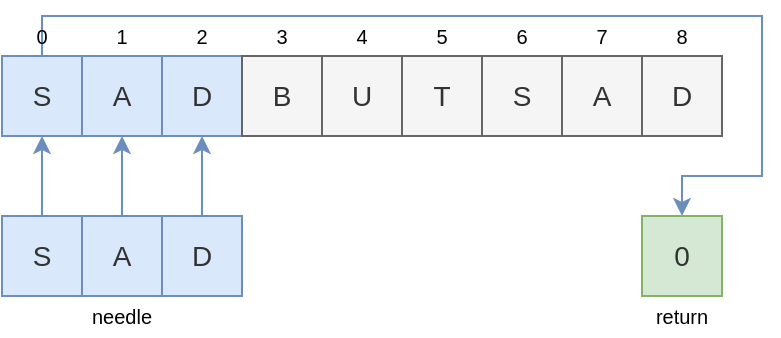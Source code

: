 <mxfile version="26.0.9">
  <diagram name="1" id="AS0sLA-gUJZffBNNmKCp">
    <mxGraphModel dx="988" dy="586" grid="1" gridSize="10" guides="1" tooltips="1" connect="1" arrows="1" fold="1" page="1" pageScale="1" pageWidth="460" pageHeight="240" math="0" shadow="0">
      <root>
        <mxCell id="YqY_Bc5etBFNPCDuBgaJ-0" />
        <mxCell id="YqY_Bc5etBFNPCDuBgaJ-1" parent="YqY_Bc5etBFNPCDuBgaJ-0" />
        <mxCell id="K2cYIfPt5Gem7JRtnf8G-24" style="edgeStyle=orthogonalEdgeStyle;rounded=0;orthogonalLoop=1;jettySize=auto;html=1;exitX=0.5;exitY=0;exitDx=0;exitDy=0;entryX=0.5;entryY=0;entryDx=0;entryDy=0;fillColor=#dae8fc;strokeColor=#6c8ebf;" edge="1" parent="YqY_Bc5etBFNPCDuBgaJ-1" source="UF_0MwWMYEYdy6iJfK7G-52" target="K2cYIfPt5Gem7JRtnf8G-22">
          <mxGeometry relative="1" as="geometry">
            <Array as="points">
              <mxPoint x="60" y="40" />
              <mxPoint x="420" y="40" />
              <mxPoint x="420" y="120" />
              <mxPoint x="380" y="120" />
            </Array>
          </mxGeometry>
        </mxCell>
        <mxCell id="UF_0MwWMYEYdy6iJfK7G-52" value="S" style="text;html=1;align=center;verticalAlign=middle;whiteSpace=wrap;rounded=0;fillColor=#dae8fc;strokeColor=#6c8ebf;fontSize=14;fontColor=#333333;" parent="YqY_Bc5etBFNPCDuBgaJ-1" vertex="1">
          <mxGeometry x="40" y="60" width="40" height="40" as="geometry" />
        </mxCell>
        <mxCell id="UF_0MwWMYEYdy6iJfK7G-53" value="A" style="text;html=1;align=center;verticalAlign=middle;whiteSpace=wrap;rounded=0;fillColor=#dae8fc;strokeColor=#6c8ebf;fontSize=14;fontColor=#333333;" parent="YqY_Bc5etBFNPCDuBgaJ-1" vertex="1">
          <mxGeometry x="80" y="60" width="40" height="40" as="geometry" />
        </mxCell>
        <mxCell id="UF_0MwWMYEYdy6iJfK7G-54" value="D" style="text;html=1;align=center;verticalAlign=middle;whiteSpace=wrap;rounded=0;fillColor=#dae8fc;strokeColor=#6c8ebf;fontSize=14;fontColor=#333333;" parent="YqY_Bc5etBFNPCDuBgaJ-1" vertex="1">
          <mxGeometry x="120" y="60" width="40" height="40" as="geometry" />
        </mxCell>
        <mxCell id="UF_0MwWMYEYdy6iJfK7G-55" value="B" style="text;html=1;align=center;verticalAlign=middle;whiteSpace=wrap;rounded=0;fillColor=#f5f5f5;strokeColor=#666666;fontSize=14;fontColor=#333333;" parent="YqY_Bc5etBFNPCDuBgaJ-1" vertex="1">
          <mxGeometry x="160" y="60" width="40" height="40" as="geometry" />
        </mxCell>
        <mxCell id="K2cYIfPt5Gem7JRtnf8G-0" value="U" style="text;html=1;align=center;verticalAlign=middle;whiteSpace=wrap;rounded=0;fillColor=#f5f5f5;strokeColor=#666666;fontSize=14;fontColor=#333333;" vertex="1" parent="YqY_Bc5etBFNPCDuBgaJ-1">
          <mxGeometry x="200" y="60" width="40" height="40" as="geometry" />
        </mxCell>
        <mxCell id="K2cYIfPt5Gem7JRtnf8G-1" value="T" style="text;html=1;align=center;verticalAlign=middle;whiteSpace=wrap;rounded=0;fillColor=#f5f5f5;strokeColor=#666666;fontSize=14;fontColor=#333333;" vertex="1" parent="YqY_Bc5etBFNPCDuBgaJ-1">
          <mxGeometry x="240" y="60" width="40" height="40" as="geometry" />
        </mxCell>
        <mxCell id="K2cYIfPt5Gem7JRtnf8G-2" value="S" style="text;html=1;align=center;verticalAlign=middle;whiteSpace=wrap;rounded=0;fillColor=#f5f5f5;strokeColor=#666666;fontSize=14;fontColor=#333333;" vertex="1" parent="YqY_Bc5etBFNPCDuBgaJ-1">
          <mxGeometry x="280" y="60" width="40" height="40" as="geometry" />
        </mxCell>
        <mxCell id="K2cYIfPt5Gem7JRtnf8G-3" value="A" style="text;html=1;align=center;verticalAlign=middle;whiteSpace=wrap;rounded=0;fillColor=#f5f5f5;strokeColor=#666666;fontSize=14;fontColor=#333333;" vertex="1" parent="YqY_Bc5etBFNPCDuBgaJ-1">
          <mxGeometry x="320" y="60" width="40" height="40" as="geometry" />
        </mxCell>
        <mxCell id="K2cYIfPt5Gem7JRtnf8G-4" value="D" style="text;html=1;align=center;verticalAlign=middle;whiteSpace=wrap;rounded=0;fillColor=#f5f5f5;strokeColor=#666666;fontSize=14;fontColor=#333333;" vertex="1" parent="YqY_Bc5etBFNPCDuBgaJ-1">
          <mxGeometry x="360" y="60" width="40" height="40" as="geometry" />
        </mxCell>
        <mxCell id="K2cYIfPt5Gem7JRtnf8G-6" value="0" style="text;html=1;align=center;verticalAlign=middle;whiteSpace=wrap;rounded=0;fontSize=10;" vertex="1" parent="YqY_Bc5etBFNPCDuBgaJ-1">
          <mxGeometry x="40" y="40" width="40" height="20" as="geometry" />
        </mxCell>
        <mxCell id="K2cYIfPt5Gem7JRtnf8G-7" value="1" style="text;html=1;align=center;verticalAlign=middle;whiteSpace=wrap;rounded=0;fontSize=10;" vertex="1" parent="YqY_Bc5etBFNPCDuBgaJ-1">
          <mxGeometry x="80" y="40" width="40" height="20" as="geometry" />
        </mxCell>
        <mxCell id="K2cYIfPt5Gem7JRtnf8G-8" value="2" style="text;html=1;align=center;verticalAlign=middle;whiteSpace=wrap;rounded=0;fontSize=10;" vertex="1" parent="YqY_Bc5etBFNPCDuBgaJ-1">
          <mxGeometry x="120" y="40" width="40" height="20" as="geometry" />
        </mxCell>
        <mxCell id="K2cYIfPt5Gem7JRtnf8G-9" value="3" style="text;html=1;align=center;verticalAlign=middle;whiteSpace=wrap;rounded=0;fontSize=10;" vertex="1" parent="YqY_Bc5etBFNPCDuBgaJ-1">
          <mxGeometry x="160" y="40" width="40" height="20" as="geometry" />
        </mxCell>
        <mxCell id="K2cYIfPt5Gem7JRtnf8G-10" value="4" style="text;html=1;align=center;verticalAlign=middle;whiteSpace=wrap;rounded=0;fontSize=10;" vertex="1" parent="YqY_Bc5etBFNPCDuBgaJ-1">
          <mxGeometry x="200" y="40" width="40" height="20" as="geometry" />
        </mxCell>
        <mxCell id="K2cYIfPt5Gem7JRtnf8G-11" value="5" style="text;html=1;align=center;verticalAlign=middle;whiteSpace=wrap;rounded=0;fontSize=10;" vertex="1" parent="YqY_Bc5etBFNPCDuBgaJ-1">
          <mxGeometry x="240" y="40" width="40" height="20" as="geometry" />
        </mxCell>
        <mxCell id="K2cYIfPt5Gem7JRtnf8G-12" value="6" style="text;html=1;align=center;verticalAlign=middle;whiteSpace=wrap;rounded=0;fontSize=10;" vertex="1" parent="YqY_Bc5etBFNPCDuBgaJ-1">
          <mxGeometry x="280" y="40" width="40" height="20" as="geometry" />
        </mxCell>
        <mxCell id="K2cYIfPt5Gem7JRtnf8G-13" value="7" style="text;html=1;align=center;verticalAlign=middle;whiteSpace=wrap;rounded=0;fontSize=10;" vertex="1" parent="YqY_Bc5etBFNPCDuBgaJ-1">
          <mxGeometry x="320" y="40" width="40" height="20" as="geometry" />
        </mxCell>
        <mxCell id="K2cYIfPt5Gem7JRtnf8G-14" value="8" style="text;html=1;align=center;verticalAlign=middle;whiteSpace=wrap;rounded=0;fontSize=10;" vertex="1" parent="YqY_Bc5etBFNPCDuBgaJ-1">
          <mxGeometry x="360" y="40" width="40" height="20" as="geometry" />
        </mxCell>
        <mxCell id="K2cYIfPt5Gem7JRtnf8G-19" style="edgeStyle=orthogonalEdgeStyle;rounded=0;orthogonalLoop=1;jettySize=auto;html=1;exitX=0.5;exitY=0;exitDx=0;exitDy=0;entryX=0.5;entryY=1;entryDx=0;entryDy=0;fillColor=#dae8fc;strokeColor=#6c8ebf;" edge="1" parent="YqY_Bc5etBFNPCDuBgaJ-1" source="K2cYIfPt5Gem7JRtnf8G-15" target="UF_0MwWMYEYdy6iJfK7G-52">
          <mxGeometry relative="1" as="geometry" />
        </mxCell>
        <mxCell id="K2cYIfPt5Gem7JRtnf8G-15" value="S" style="text;html=1;align=center;verticalAlign=middle;whiteSpace=wrap;rounded=0;fillColor=#dae8fc;strokeColor=#6c8ebf;fontSize=14;fontColor=#333333;" vertex="1" parent="YqY_Bc5etBFNPCDuBgaJ-1">
          <mxGeometry x="40" y="140" width="40" height="40" as="geometry" />
        </mxCell>
        <mxCell id="K2cYIfPt5Gem7JRtnf8G-20" style="edgeStyle=orthogonalEdgeStyle;rounded=0;orthogonalLoop=1;jettySize=auto;html=1;exitX=0.5;exitY=0;exitDx=0;exitDy=0;entryX=0.5;entryY=1;entryDx=0;entryDy=0;fillColor=#dae8fc;strokeColor=#6c8ebf;" edge="1" parent="YqY_Bc5etBFNPCDuBgaJ-1" source="K2cYIfPt5Gem7JRtnf8G-16" target="UF_0MwWMYEYdy6iJfK7G-53">
          <mxGeometry relative="1" as="geometry" />
        </mxCell>
        <mxCell id="K2cYIfPt5Gem7JRtnf8G-16" value="A" style="text;html=1;align=center;verticalAlign=middle;whiteSpace=wrap;rounded=0;fillColor=#dae8fc;strokeColor=#6c8ebf;fontSize=14;fontColor=#333333;" vertex="1" parent="YqY_Bc5etBFNPCDuBgaJ-1">
          <mxGeometry x="80" y="140" width="40" height="40" as="geometry" />
        </mxCell>
        <mxCell id="K2cYIfPt5Gem7JRtnf8G-21" style="edgeStyle=orthogonalEdgeStyle;rounded=0;orthogonalLoop=1;jettySize=auto;html=1;exitX=0.5;exitY=0;exitDx=0;exitDy=0;entryX=0.5;entryY=1;entryDx=0;entryDy=0;fillColor=#dae8fc;strokeColor=#6c8ebf;" edge="1" parent="YqY_Bc5etBFNPCDuBgaJ-1" source="K2cYIfPt5Gem7JRtnf8G-17" target="UF_0MwWMYEYdy6iJfK7G-54">
          <mxGeometry relative="1" as="geometry" />
        </mxCell>
        <mxCell id="K2cYIfPt5Gem7JRtnf8G-17" value="D" style="text;html=1;align=center;verticalAlign=middle;whiteSpace=wrap;rounded=0;fillColor=#dae8fc;strokeColor=#6c8ebf;fontSize=14;fontColor=#333333;" vertex="1" parent="YqY_Bc5etBFNPCDuBgaJ-1">
          <mxGeometry x="120" y="140" width="40" height="40" as="geometry" />
        </mxCell>
        <mxCell id="K2cYIfPt5Gem7JRtnf8G-18" value="needle" style="text;html=1;align=center;verticalAlign=middle;whiteSpace=wrap;rounded=0;fontSize=10;" vertex="1" parent="YqY_Bc5etBFNPCDuBgaJ-1">
          <mxGeometry x="40" y="180" width="120" height="20" as="geometry" />
        </mxCell>
        <mxCell id="K2cYIfPt5Gem7JRtnf8G-22" value="0" style="text;html=1;align=center;verticalAlign=middle;whiteSpace=wrap;rounded=0;fillColor=#d5e8d4;strokeColor=#82b366;fontSize=14;fontColor=#333333;" vertex="1" parent="YqY_Bc5etBFNPCDuBgaJ-1">
          <mxGeometry x="360" y="140" width="40" height="40" as="geometry" />
        </mxCell>
        <mxCell id="K2cYIfPt5Gem7JRtnf8G-23" value="return" style="text;html=1;align=center;verticalAlign=middle;whiteSpace=wrap;rounded=0;fontSize=10;" vertex="1" parent="YqY_Bc5etBFNPCDuBgaJ-1">
          <mxGeometry x="360" y="180" width="40" height="20" as="geometry" />
        </mxCell>
      </root>
    </mxGraphModel>
  </diagram>
</mxfile>
